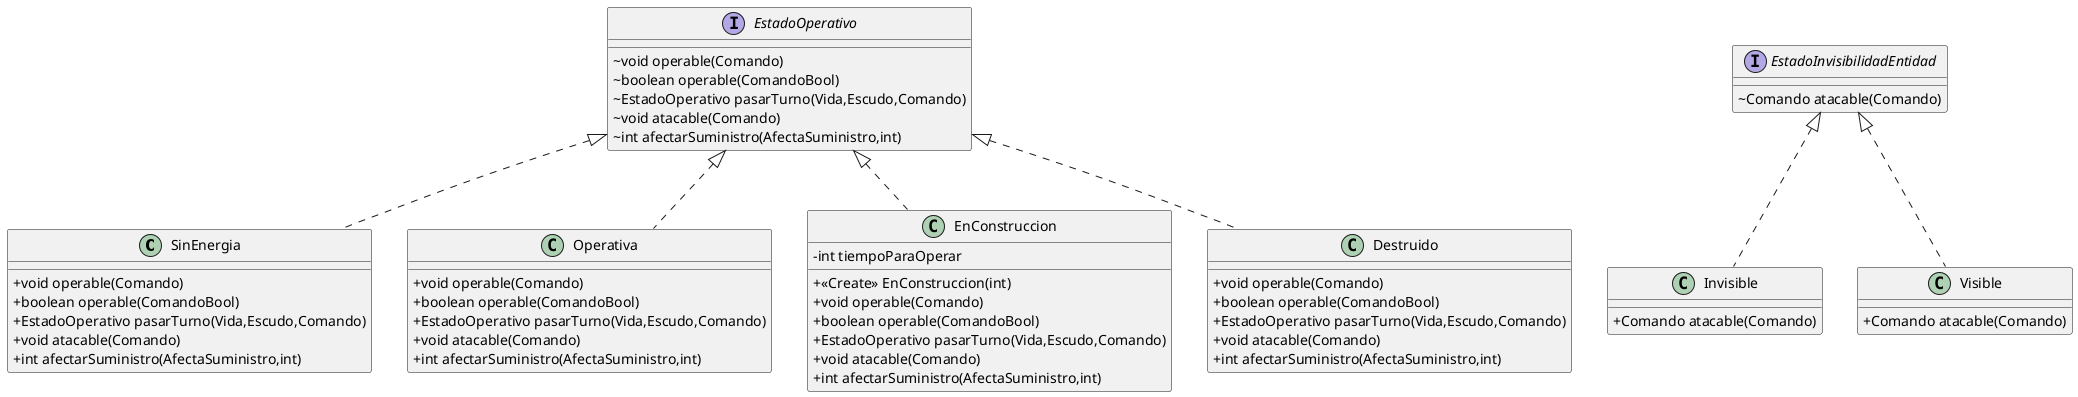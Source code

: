 @startuml
skinparam classAttributeIconSize 0
class SinEnergia {
+ void operable(Comando)
+ boolean operable(ComandoBool)
+ EstadoOperativo pasarTurno(Vida,Escudo,Comando)
+ void atacable(Comando)
+ int afectarSuministro(AfectaSuministro,int)
}
interface EstadoInvisibilidadEntidad {
~ Comando atacable(Comando)
}
interface EstadoOperativo {
~ void operable(Comando)
~ boolean operable(ComandoBool)
~ EstadoOperativo pasarTurno(Vida,Escudo,Comando)
~ void atacable(Comando)
~ int afectarSuministro(AfectaSuministro,int)
}
class Operativa {
+ void operable(Comando)
+ boolean operable(ComandoBool)
+ EstadoOperativo pasarTurno(Vida,Escudo,Comando)
+ void atacable(Comando)
+ int afectarSuministro(AfectaSuministro,int)
}
class Invisible {
+ Comando atacable(Comando)
}
class EnConstruccion {
- int tiempoParaOperar
+ <<Create>> EnConstruccion(int)
+ void operable(Comando)
+ boolean operable(ComandoBool)
+ EstadoOperativo pasarTurno(Vida,Escudo,Comando)
+ void atacable(Comando)
+ int afectarSuministro(AfectaSuministro,int)
}
class Destruido {
+ void operable(Comando)
+ boolean operable(ComandoBool)
+ EstadoOperativo pasarTurno(Vida,Escudo,Comando)
+ void atacable(Comando)
+ int afectarSuministro(AfectaSuministro,int)
}
class Visible {
+ Comando atacable(Comando)
}


EstadoOperativo <|.. SinEnergia
EstadoOperativo <|.. Operativa
EstadoInvisibilidadEntidad <|.. Invisible
EstadoOperativo <|.. EnConstruccion
EstadoOperativo <|.. Destruido
EstadoInvisibilidadEntidad <|.. Visible
@enduml